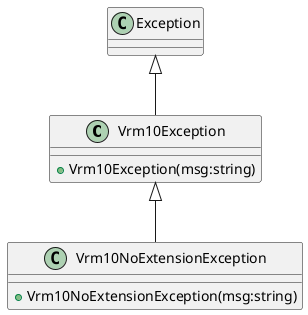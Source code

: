 @startuml
class Vrm10Exception {
    + Vrm10Exception(msg:string)
}
class Vrm10NoExtensionException {
    + Vrm10NoExtensionException(msg:string)
}
Exception <|-- Vrm10Exception
Vrm10Exception <|-- Vrm10NoExtensionException
@enduml
